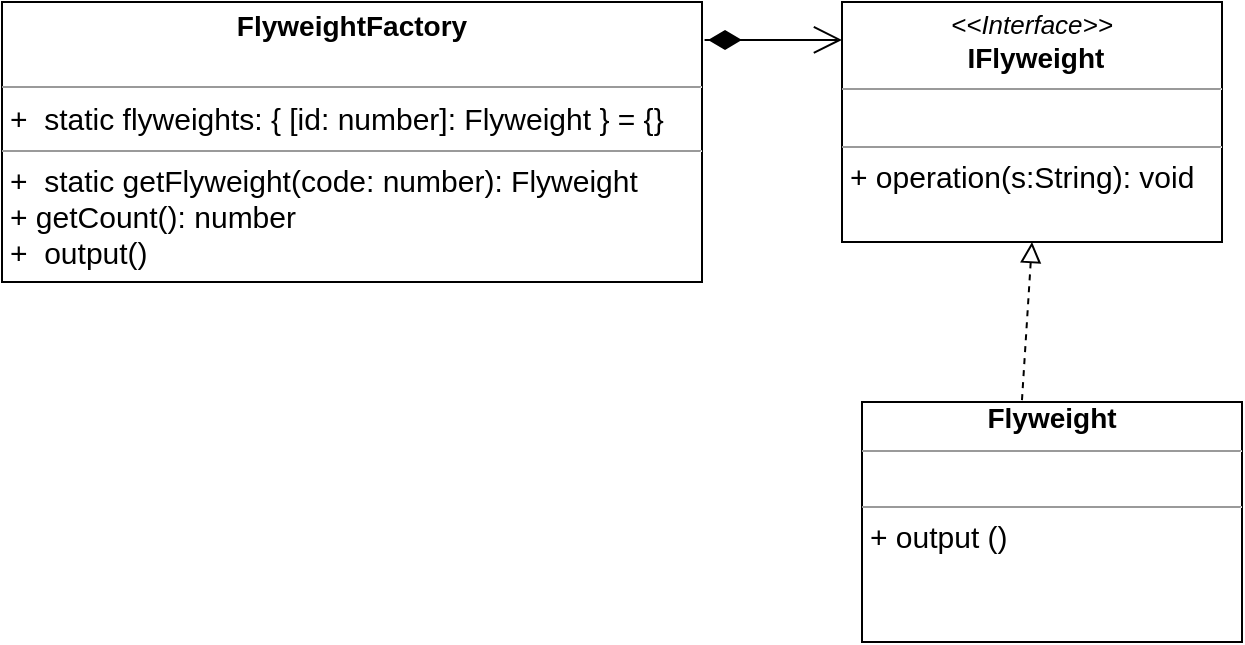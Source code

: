 <mxfile>
    <diagram id="Vkf1kccMHPyQg5MPIpvl" name="Page-1">
        <mxGraphModel dx="537" dy="500" grid="1" gridSize="10" guides="1" tooltips="1" connect="1" arrows="1" fold="1" page="1" pageScale="1" pageWidth="827" pageHeight="1169" math="0" shadow="0">
            <root>
                <mxCell id="0"/>
                <mxCell id="1" parent="0"/>
                <mxCell id="9" value="" style="endArrow=open;html=1;endSize=12;startArrow=diamondThin;startSize=14;startFill=1;edgeStyle=orthogonalEdgeStyle;align=left;verticalAlign=bottom;entryX=0;entryY=0.158;entryDx=0;entryDy=0;entryPerimeter=0;" parent="1" target="13" edge="1">
                    <mxGeometry x="-0.75" y="40" relative="1" as="geometry">
                        <mxPoint x="460" y="99" as="sourcePoint"/>
                        <mxPoint x="580" y="100" as="targetPoint"/>
                        <mxPoint as="offset"/>
                        <Array as="points">
                            <mxPoint x="440" y="99"/>
                            <mxPoint x="440" y="99"/>
                        </Array>
                    </mxGeometry>
                </mxCell>
                <mxCell id="13" value="&lt;p style=&quot;margin: 4px 0px 0px ; text-align: center&quot;&gt;&lt;i style=&quot;font-size: 13px&quot;&gt;&amp;lt;&amp;lt;Interface&amp;gt;&amp;gt;&lt;/i&gt;&lt;br&gt;&lt;span style=&quot;font-size: 14px&quot;&gt;&lt;b&gt;&amp;nbsp;IFlyweight&lt;/b&gt;&lt;/span&gt;&lt;br&gt;&lt;/p&gt;&lt;hr size=&quot;1&quot; style=&quot;font-size: 14px&quot;&gt;&lt;p style=&quot;margin: 0px ; margin-left: 4px&quot;&gt;&lt;br&gt;&lt;/p&gt;&lt;hr size=&quot;1&quot;&gt;&lt;p style=&quot;margin: 0px 0px 0px 4px&quot;&gt;&lt;font style=&quot;font-size: 15px&quot;&gt;+ operation(s:String): void&lt;/font&gt;&lt;br&gt;&lt;/p&gt;" style="verticalAlign=top;align=left;overflow=fill;fontSize=12;fontFamily=Helvetica;html=1;" parent="1" vertex="1">
                    <mxGeometry x="510" y="80" width="190" height="120" as="geometry"/>
                </mxCell>
                <mxCell id="14" value="&lt;p style=&quot;margin: 4px 0px 0px ; text-align: center&quot;&gt;&lt;b style=&quot;font-size: 14px&quot;&gt;FlyweightFactory&lt;/b&gt;&lt;/p&gt;&lt;br&gt;&lt;hr size=&quot;1&quot; style=&quot;font-size: 14px&quot;&gt;&lt;p style=&quot;margin: 0px ; margin-left: 4px&quot;&gt;&lt;span style=&quot;font-size: 15px&quot;&gt;+&amp;nbsp;&amp;nbsp;static flyweights: { [id: number]: Flyweight } = {}&lt;/span&gt;&lt;br&gt;&lt;/p&gt;&lt;hr size=&quot;1&quot;&gt;&lt;p style=&quot;margin: 0px 0px 0px 4px&quot;&gt;&lt;font style=&quot;font-size: 15px&quot;&gt;+&amp;nbsp; static getFlyweight(code: number): Flyweight&amp;nbsp;&lt;/font&gt;&lt;br&gt;&lt;/p&gt;&lt;p style=&quot;margin: 0px 0px 0px 4px&quot;&gt;&lt;font style=&quot;font-size: 15px&quot;&gt;+&amp;nbsp;getCount(): number&lt;/font&gt;&lt;/p&gt;&lt;p style=&quot;margin: 0px 0px 0px 4px&quot;&gt;&lt;font style=&quot;font-size: 15px&quot;&gt;+&amp;nbsp;&amp;nbsp;output()&lt;/font&gt;&lt;/p&gt;&lt;p style=&quot;margin: 0px 0px 0px 4px&quot;&gt;&lt;font style=&quot;font-size: 15px&quot;&gt;&lt;br&gt;&lt;/font&gt;&lt;/p&gt;" style="verticalAlign=top;align=left;overflow=fill;fontSize=12;fontFamily=Helvetica;html=1;" parent="1" vertex="1">
                    <mxGeometry x="90" y="80" width="350" height="140" as="geometry"/>
                </mxCell>
                <mxCell id="15" value="&lt;div style=&quot;text-align: center&quot;&gt;&lt;span style=&quot;font-size: 14px&quot;&gt;&lt;b&gt;&amp;nbsp;Flyweight&lt;/b&gt;&lt;/span&gt;&lt;b style=&quot;font-size: 14px&quot;&gt;&amp;nbsp;&lt;/b&gt;&lt;/div&gt;&lt;hr size=&quot;1&quot; style=&quot;font-size: 14px&quot;&gt;&lt;p style=&quot;margin: 0px ; margin-left: 4px&quot;&gt;&lt;br&gt;&lt;/p&gt;&lt;hr size=&quot;1&quot;&gt;&lt;p style=&quot;margin: 0px 0px 0px 4px&quot;&gt;&lt;font style=&quot;font-size: 15px&quot;&gt;+ output ()&lt;/font&gt;&lt;br&gt;&lt;/p&gt;" style="verticalAlign=top;align=left;overflow=fill;fontSize=12;fontFamily=Helvetica;html=1;" parent="1" vertex="1">
                    <mxGeometry x="520" y="280" width="190" height="120" as="geometry"/>
                </mxCell>
                <mxCell id="16" value="" style="endArrow=block;startArrow=none;endFill=0;startFill=0;endSize=8;html=1;verticalAlign=bottom;dashed=1;labelBackgroundColor=none;exitX=0.421;exitY=-0.008;exitDx=0;exitDy=0;exitPerimeter=0;entryX=0.5;entryY=1;entryDx=0;entryDy=0;" parent="1" source="15" target="13" edge="1">
                    <mxGeometry width="160" relative="1" as="geometry">
                        <mxPoint x="600" y="230" as="sourcePoint"/>
                        <mxPoint x="700" y="230" as="targetPoint"/>
                    </mxGeometry>
                </mxCell>
            </root>
        </mxGraphModel>
    </diagram>
</mxfile>